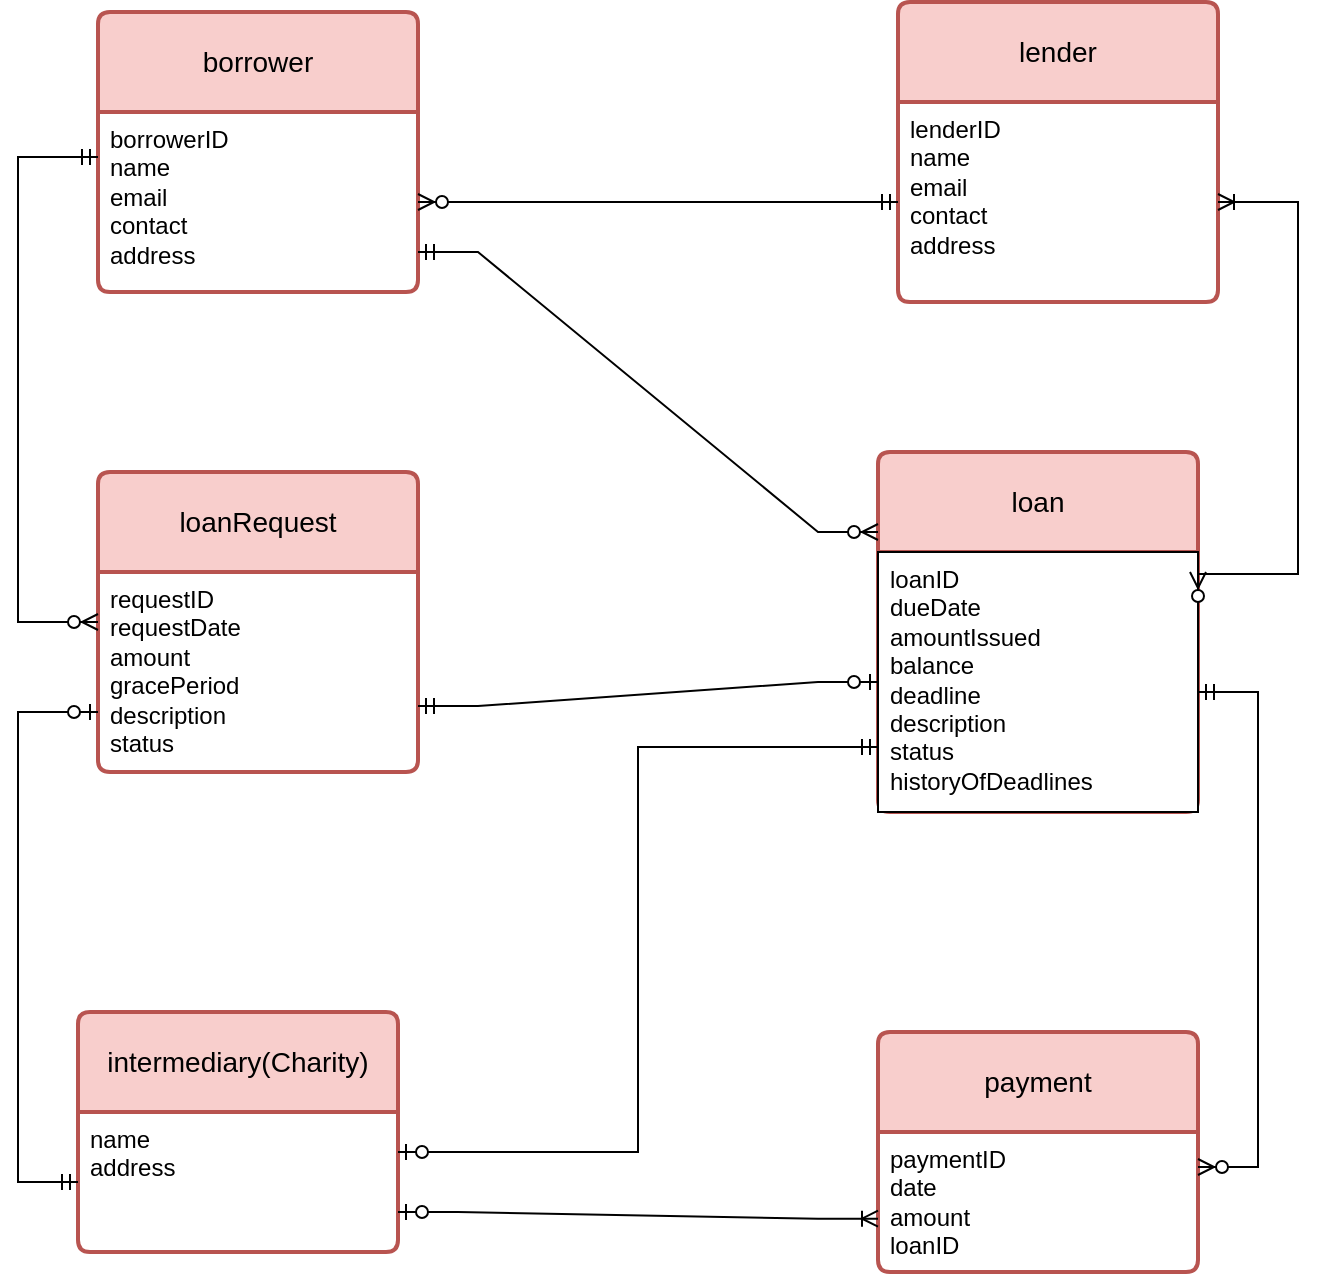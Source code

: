 <mxfile version="21.7.5" type="device">
  <diagram name="Page-1" id="KgXPCZNAreHZFJ3Aj5vy">
    <mxGraphModel dx="1994" dy="688" grid="1" gridSize="10" guides="1" tooltips="1" connect="1" arrows="1" fold="1" page="1" pageScale="1" pageWidth="850" pageHeight="1100" math="0" shadow="0">
      <root>
        <mxCell id="0" />
        <mxCell id="1" parent="0" />
        <mxCell id="CqIm_x11AQQ9r1u2g4fK-1" value="borrower" style="swimlane;childLayout=stackLayout;horizontal=1;startSize=50;horizontalStack=0;rounded=1;fontSize=14;fontStyle=0;strokeWidth=2;resizeParent=0;resizeLast=1;shadow=0;dashed=0;align=center;arcSize=4;whiteSpace=wrap;html=1;fillColor=#f8cecc;strokeColor=#b85450;" parent="1" vertex="1">
          <mxGeometry x="-170" y="120" width="160" height="140" as="geometry" />
        </mxCell>
        <mxCell id="CqIm_x11AQQ9r1u2g4fK-2" value="borrowerID&lt;div&gt;name&lt;/div&gt;&lt;div&gt;email&lt;/div&gt;&lt;div&gt;contact&lt;/div&gt;&lt;div&gt;address&lt;/div&gt;" style="align=left;strokeColor=none;fillColor=none;spacingLeft=4;fontSize=12;verticalAlign=top;resizable=0;rotatable=0;part=1;html=1;" parent="CqIm_x11AQQ9r1u2g4fK-1" vertex="1">
          <mxGeometry y="50" width="160" height="90" as="geometry" />
        </mxCell>
        <mxCell id="CqIm_x11AQQ9r1u2g4fK-3" value="lender" style="swimlane;childLayout=stackLayout;horizontal=1;startSize=50;horizontalStack=0;rounded=1;fontSize=14;fontStyle=0;strokeWidth=2;resizeParent=0;resizeLast=1;shadow=0;dashed=0;align=center;arcSize=4;whiteSpace=wrap;html=1;fillColor=#f8cecc;strokeColor=#b85450;" parent="1" vertex="1">
          <mxGeometry x="230" y="115" width="160" height="150" as="geometry" />
        </mxCell>
        <mxCell id="CqIm_x11AQQ9r1u2g4fK-4" value="lenderID&lt;div&gt;name&lt;/div&gt;&lt;div&gt;email&lt;/div&gt;&lt;div&gt;contact&lt;/div&gt;&lt;div&gt;address&lt;/div&gt;" style="align=left;strokeColor=none;fillColor=none;spacingLeft=4;fontSize=12;verticalAlign=top;resizable=0;rotatable=0;part=1;html=1;" parent="CqIm_x11AQQ9r1u2g4fK-3" vertex="1">
          <mxGeometry y="50" width="160" height="100" as="geometry" />
        </mxCell>
        <mxCell id="CqIm_x11AQQ9r1u2g4fK-5" value="loanRequest" style="swimlane;childLayout=stackLayout;horizontal=1;startSize=50;horizontalStack=0;rounded=1;fontSize=14;fontStyle=0;strokeWidth=2;resizeParent=0;resizeLast=1;shadow=0;dashed=0;align=center;arcSize=4;whiteSpace=wrap;html=1;fillColor=#f8cecc;strokeColor=#b85450;" parent="1" vertex="1">
          <mxGeometry x="-170" y="350" width="160" height="150" as="geometry" />
        </mxCell>
        <mxCell id="CqIm_x11AQQ9r1u2g4fK-6" value="requestID&lt;div&gt;requestDate&lt;/div&gt;&lt;div&gt;amount&lt;/div&gt;&lt;div&gt;gracePeriod&lt;/div&gt;&lt;div&gt;description&lt;/div&gt;&lt;div&gt;status&lt;/div&gt;" style="align=left;strokeColor=none;fillColor=none;spacingLeft=4;fontSize=12;verticalAlign=top;resizable=0;rotatable=0;part=1;html=1;" parent="CqIm_x11AQQ9r1u2g4fK-5" vertex="1">
          <mxGeometry y="50" width="160" height="100" as="geometry" />
        </mxCell>
        <mxCell id="CqIm_x11AQQ9r1u2g4fK-7" value="loan" style="swimlane;childLayout=stackLayout;horizontal=1;startSize=50;horizontalStack=0;rounded=1;fontSize=14;fontStyle=0;strokeWidth=2;resizeParent=0;resizeLast=1;shadow=0;dashed=0;align=center;arcSize=4;whiteSpace=wrap;html=1;fillColor=#f8cecc;strokeColor=#b85450;" parent="1" vertex="1">
          <mxGeometry x="220" y="340" width="160" height="180" as="geometry" />
        </mxCell>
        <mxCell id="CqIm_x11AQQ9r1u2g4fK-8" value="loanID&lt;div&gt;dueDate&lt;/div&gt;&lt;div&gt;amountIssued&lt;/div&gt;&lt;div&gt;balance&lt;/div&gt;&lt;div&gt;deadline&lt;/div&gt;&lt;div&gt;description&lt;/div&gt;&lt;div&gt;status&lt;/div&gt;&lt;div&gt;historyOfDeadlines&lt;/div&gt;" style="align=left;spacingLeft=4;fontSize=12;verticalAlign=top;resizable=0;rotatable=0;part=1;html=1;" parent="CqIm_x11AQQ9r1u2g4fK-7" vertex="1">
          <mxGeometry y="50" width="160" height="130" as="geometry" />
        </mxCell>
        <mxCell id="CqIm_x11AQQ9r1u2g4fK-9" value="intermediary(Charity)" style="swimlane;childLayout=stackLayout;horizontal=1;startSize=50;horizontalStack=0;rounded=1;fontSize=14;fontStyle=0;strokeWidth=2;resizeParent=0;resizeLast=1;shadow=0;dashed=0;align=center;arcSize=4;whiteSpace=wrap;html=1;fillColor=#f8cecc;strokeColor=#b85450;" parent="1" vertex="1">
          <mxGeometry x="-180" y="620" width="160" height="120" as="geometry" />
        </mxCell>
        <mxCell id="CqIm_x11AQQ9r1u2g4fK-10" value="name&lt;div&gt;address&lt;/div&gt;" style="align=left;strokeColor=none;fillColor=none;spacingLeft=4;fontSize=12;verticalAlign=top;resizable=0;rotatable=0;part=1;html=1;" parent="CqIm_x11AQQ9r1u2g4fK-9" vertex="1">
          <mxGeometry y="50" width="160" height="70" as="geometry" />
        </mxCell>
        <mxCell id="CqIm_x11AQQ9r1u2g4fK-11" value="payment" style="swimlane;childLayout=stackLayout;horizontal=1;startSize=50;horizontalStack=0;rounded=1;fontSize=14;fontStyle=0;strokeWidth=2;resizeParent=0;resizeLast=1;shadow=0;dashed=0;align=center;arcSize=4;whiteSpace=wrap;html=1;fillColor=#f8cecc;strokeColor=#b85450;" parent="1" vertex="1">
          <mxGeometry x="220" y="630" width="160" height="120" as="geometry" />
        </mxCell>
        <mxCell id="CqIm_x11AQQ9r1u2g4fK-12" value="paymentID&lt;div&gt;date&lt;/div&gt;&lt;div&gt;amount&lt;/div&gt;&lt;div&gt;loanID&lt;/div&gt;" style="align=left;strokeColor=none;fillColor=none;spacingLeft=4;fontSize=12;verticalAlign=top;resizable=0;rotatable=0;part=1;html=1;" parent="CqIm_x11AQQ9r1u2g4fK-11" vertex="1">
          <mxGeometry y="50" width="160" height="70" as="geometry" />
        </mxCell>
        <mxCell id="CqIm_x11AQQ9r1u2g4fK-18" value="" style="edgeStyle=elbowEdgeStyle;fontSize=12;html=1;endArrow=ERzeroToMany;startArrow=ERmandOne;rounded=0;exitX=0;exitY=0.25;exitDx=0;exitDy=0;entryX=0;entryY=0.25;entryDx=0;entryDy=0;" parent="1" source="CqIm_x11AQQ9r1u2g4fK-2" target="CqIm_x11AQQ9r1u2g4fK-6" edge="1">
          <mxGeometry width="100" height="100" relative="1" as="geometry">
            <mxPoint x="-200" y="180" as="sourcePoint" />
            <mxPoint x="-200" y="417.5" as="targetPoint" />
            <Array as="points">
              <mxPoint x="-210" y="320" />
            </Array>
          </mxGeometry>
        </mxCell>
        <mxCell id="CqIm_x11AQQ9r1u2g4fK-21" value="" style="edgeStyle=entityRelationEdgeStyle;fontSize=12;html=1;endArrow=ERzeroToMany;startArrow=ERmandOne;rounded=0;entryX=1;entryY=0.5;entryDx=0;entryDy=0;exitX=0;exitY=0.5;exitDx=0;exitDy=0;" parent="1" source="CqIm_x11AQQ9r1u2g4fK-4" target="CqIm_x11AQQ9r1u2g4fK-2" edge="1">
          <mxGeometry width="100" height="100" relative="1" as="geometry">
            <mxPoint x="-10" y="220" as="sourcePoint" />
            <mxPoint x="90" y="120" as="targetPoint" />
            <Array as="points">
              <mxPoint x="90" y="140" />
              <mxPoint x="130" y="160" />
            </Array>
          </mxGeometry>
        </mxCell>
        <mxCell id="CqIm_x11AQQ9r1u2g4fK-28" value="" style="edgeStyle=entityRelationEdgeStyle;fontSize=12;html=1;endArrow=ERzeroToOne;startArrow=ERmandOne;rounded=0;entryX=0;entryY=0.5;entryDx=0;entryDy=0;" parent="1" target="CqIm_x11AQQ9r1u2g4fK-8" edge="1">
          <mxGeometry width="100" height="100" relative="1" as="geometry">
            <mxPoint x="-10" y="467" as="sourcePoint" />
            <mxPoint x="220" y="470" as="targetPoint" />
            <Array as="points">
              <mxPoint x="-10" y="305" />
            </Array>
          </mxGeometry>
        </mxCell>
        <mxCell id="CqIm_x11AQQ9r1u2g4fK-31" value="" style="edgeStyle=elbowEdgeStyle;fontSize=12;html=1;endArrow=ERzeroToOne;startArrow=ERmandOne;rounded=0;exitX=0;exitY=0.75;exitDx=0;exitDy=0;" parent="1" source="CqIm_x11AQQ9r1u2g4fK-8" edge="1">
          <mxGeometry width="100" height="100" relative="1" as="geometry">
            <mxPoint x="-120" y="790" as="sourcePoint" />
            <mxPoint x="-20" y="690" as="targetPoint" />
          </mxGeometry>
        </mxCell>
        <mxCell id="CqIm_x11AQQ9r1u2g4fK-33" value="" style="edgeStyle=entityRelationEdgeStyle;fontSize=12;html=1;endArrow=ERzeroToMany;startArrow=ERmandOne;rounded=0;entryX=1;entryY=0.25;entryDx=0;entryDy=0;" parent="1" target="CqIm_x11AQQ9r1u2g4fK-12" edge="1">
          <mxGeometry width="100" height="100" relative="1" as="geometry">
            <mxPoint x="380" y="460" as="sourcePoint" />
            <mxPoint x="480" y="360" as="targetPoint" />
            <Array as="points">
              <mxPoint x="250" y="100" />
            </Array>
          </mxGeometry>
        </mxCell>
        <mxCell id="CqIm_x11AQQ9r1u2g4fK-34" value="" style="edgeStyle=orthogonalEdgeStyle;fontSize=12;html=1;endArrow=ERoneToMany;startArrow=ERzeroToMany;rounded=0;" parent="1" edge="1">
          <mxGeometry width="100" height="100" relative="1" as="geometry">
            <mxPoint x="380" y="400" as="sourcePoint" />
            <mxPoint x="390" y="215" as="targetPoint" />
            <Array as="points">
              <mxPoint x="430" y="401" />
              <mxPoint x="430" y="215" />
            </Array>
          </mxGeometry>
        </mxCell>
        <mxCell id="CqIm_x11AQQ9r1u2g4fK-35" value="" style="edgeStyle=elbowEdgeStyle;fontSize=12;html=1;endArrow=ERzeroToOne;startArrow=ERmandOne;rounded=0;exitX=0;exitY=0.5;exitDx=0;exitDy=0;" parent="1" source="CqIm_x11AQQ9r1u2g4fK-10" edge="1">
          <mxGeometry width="100" height="100" relative="1" as="geometry">
            <mxPoint x="-270" y="570" as="sourcePoint" />
            <mxPoint x="-170" y="470" as="targetPoint" />
            <Array as="points">
              <mxPoint x="-210" y="590" />
            </Array>
          </mxGeometry>
        </mxCell>
        <mxCell id="CqIm_x11AQQ9r1u2g4fK-37" value="" style="edgeStyle=entityRelationEdgeStyle;fontSize=12;html=1;endArrow=ERoneToMany;startArrow=ERzeroToOne;rounded=0;" parent="1" edge="1">
          <mxGeometry width="100" height="100" relative="1" as="geometry">
            <mxPoint x="-20" y="720" as="sourcePoint" />
            <mxPoint x="220" y="723.333" as="targetPoint" />
          </mxGeometry>
        </mxCell>
        <mxCell id="CqIm_x11AQQ9r1u2g4fK-38" value="" style="edgeStyle=entityRelationEdgeStyle;fontSize=12;html=1;endArrow=ERzeroToMany;startArrow=ERmandOne;rounded=0;" parent="1" edge="1">
          <mxGeometry width="100" height="100" relative="1" as="geometry">
            <mxPoint x="-10" y="240" as="sourcePoint" />
            <mxPoint x="220" y="380" as="targetPoint" />
            <Array as="points">
              <mxPoint x="370" y="560" />
            </Array>
          </mxGeometry>
        </mxCell>
      </root>
    </mxGraphModel>
  </diagram>
</mxfile>
